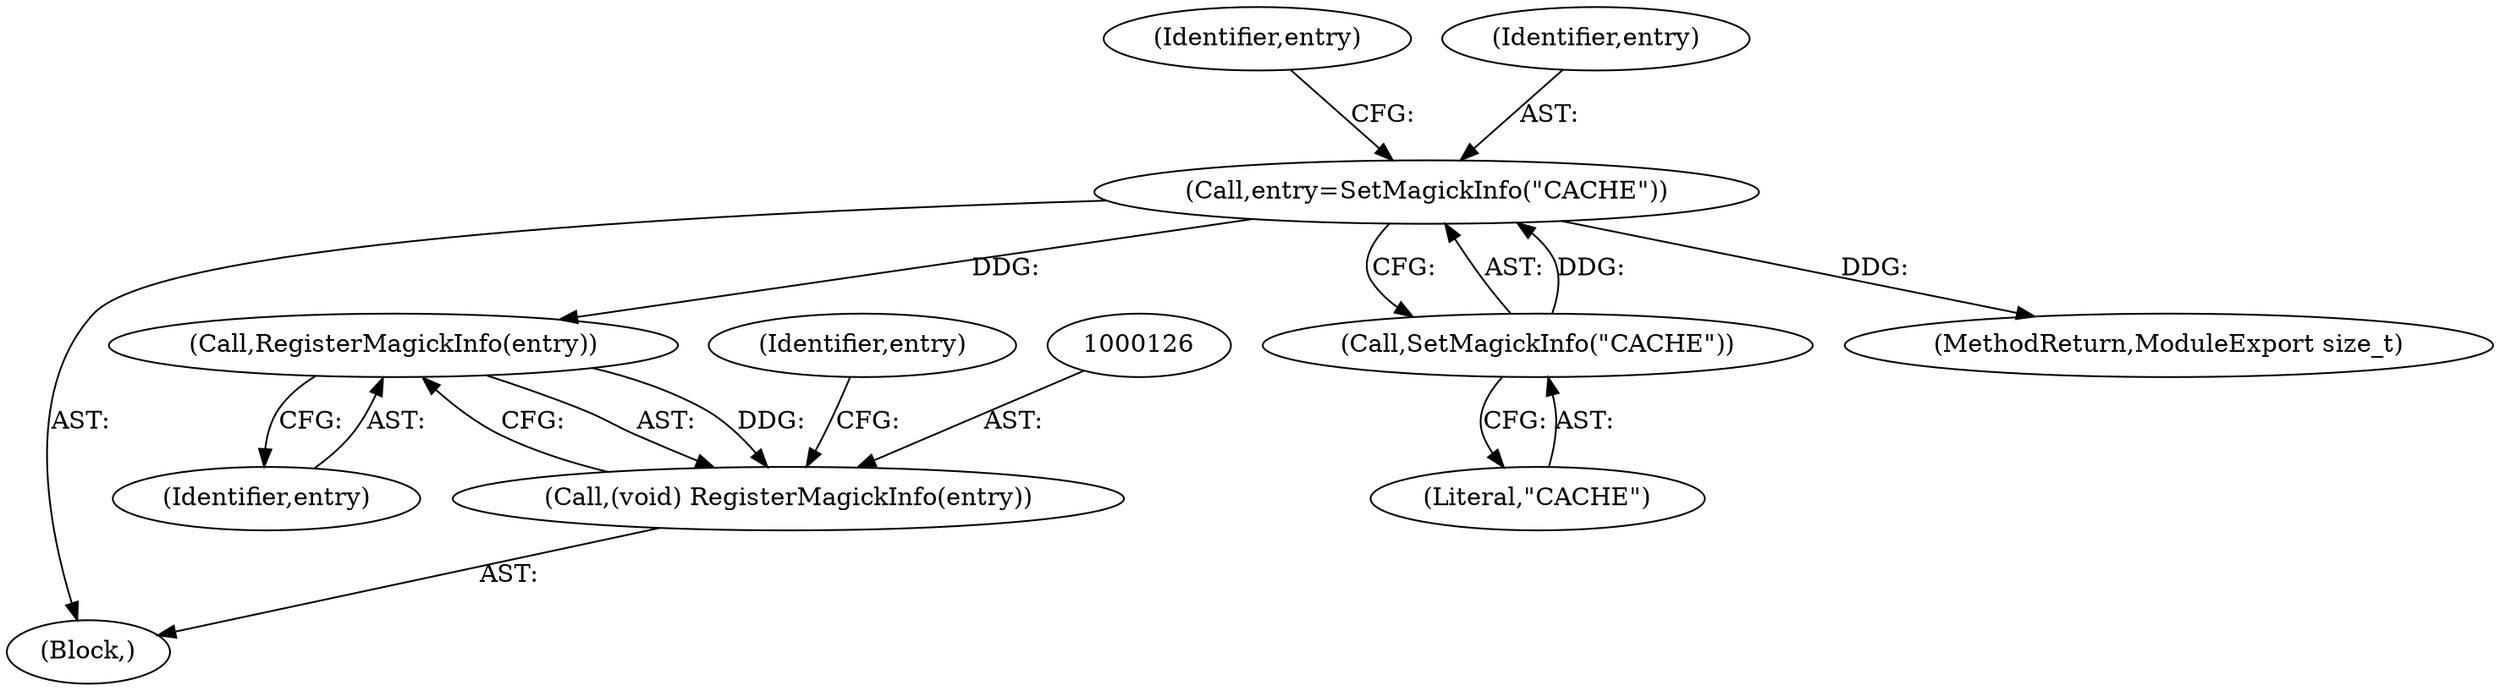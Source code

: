 digraph "0_ImageMagick_529ff26b68febb2ac03062c58452ea0b4c6edbc1@pointer" {
"1000127" [label="(Call,RegisterMagickInfo(entry))"];
"1000104" [label="(Call,entry=SetMagickInfo(\"CACHE\"))"];
"1000106" [label="(Call,SetMagickInfo(\"CACHE\"))"];
"1000125" [label="(Call,(void) RegisterMagickInfo(entry))"];
"1000104" [label="(Call,entry=SetMagickInfo(\"CACHE\"))"];
"1000110" [label="(Identifier,entry)"];
"1000106" [label="(Call,SetMagickInfo(\"CACHE\"))"];
"1000128" [label="(Identifier,entry)"];
"1000177" [label="(MethodReturn,ModuleExport size_t)"];
"1000130" [label="(Identifier,entry)"];
"1000125" [label="(Call,(void) RegisterMagickInfo(entry))"];
"1000105" [label="(Identifier,entry)"];
"1000107" [label="(Literal,\"CACHE\")"];
"1000102" [label="(Block,)"];
"1000127" [label="(Call,RegisterMagickInfo(entry))"];
"1000127" -> "1000125"  [label="AST: "];
"1000127" -> "1000128"  [label="CFG: "];
"1000128" -> "1000127"  [label="AST: "];
"1000125" -> "1000127"  [label="CFG: "];
"1000127" -> "1000125"  [label="DDG: "];
"1000104" -> "1000127"  [label="DDG: "];
"1000104" -> "1000102"  [label="AST: "];
"1000104" -> "1000106"  [label="CFG: "];
"1000105" -> "1000104"  [label="AST: "];
"1000106" -> "1000104"  [label="AST: "];
"1000110" -> "1000104"  [label="CFG: "];
"1000104" -> "1000177"  [label="DDG: "];
"1000106" -> "1000104"  [label="DDG: "];
"1000106" -> "1000107"  [label="CFG: "];
"1000107" -> "1000106"  [label="AST: "];
"1000125" -> "1000102"  [label="AST: "];
"1000126" -> "1000125"  [label="AST: "];
"1000130" -> "1000125"  [label="CFG: "];
}
